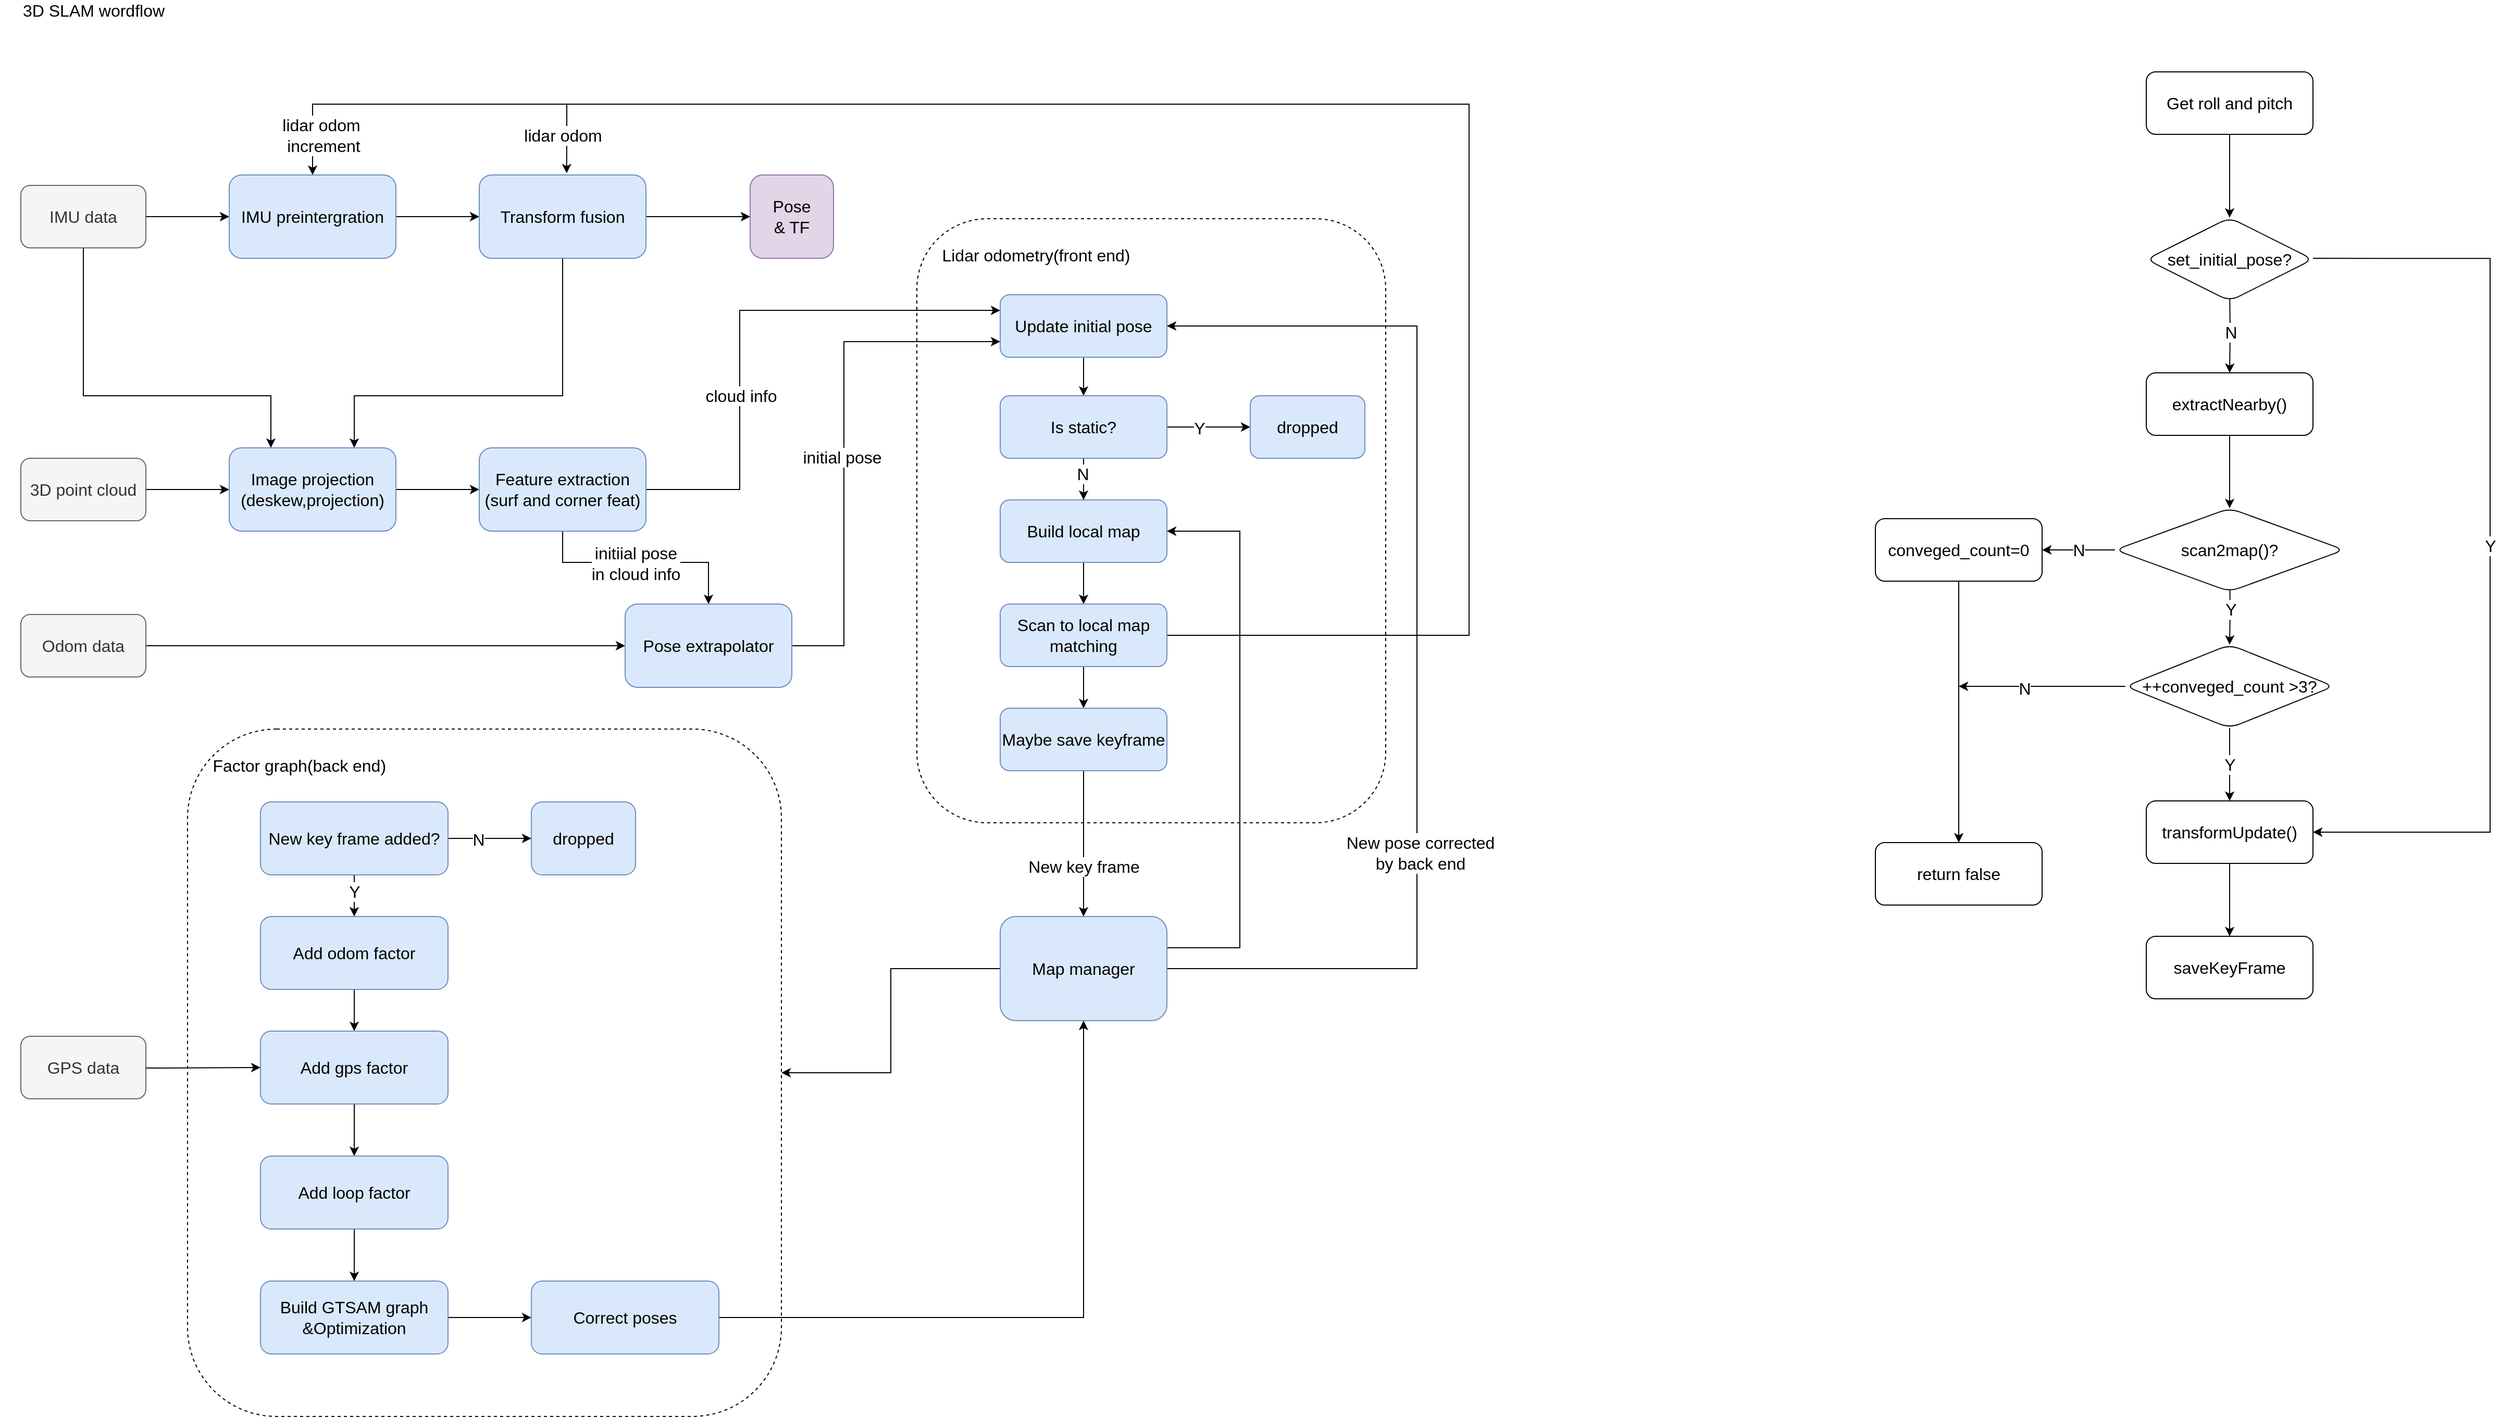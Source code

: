<mxfile version="14.6.13" type="github">
  <diagram id="wlG_OTYxwRtexbGPrc7o" name="Page-1">
    <mxGraphModel dx="1594" dy="948" grid="1" gridSize="10" guides="1" tooltips="1" connect="1" arrows="1" fold="1" page="1" pageScale="1" pageWidth="850" pageHeight="1100" math="0" shadow="0">
      <root>
        <mxCell id="0" />
        <mxCell id="1" parent="0" />
        <mxCell id="1lm8WJyj4tGAlSs0hT6c-51" value="&lt;br&gt;&amp;nbsp; &amp;nbsp; &amp;nbsp;Factor graph(back end)" style="rounded=1;whiteSpace=wrap;html=1;fontSize=16;align=left;verticalAlign=top;dashed=1;fillColor=none;" parent="1" vertex="1">
          <mxGeometry x="200" y="750" width="570" height="660" as="geometry" />
        </mxCell>
        <mxCell id="1lm8WJyj4tGAlSs0hT6c-21" value="&lt;br&gt;&amp;nbsp; &amp;nbsp; &amp;nbsp;Lidar odometry(front end)" style="rounded=1;whiteSpace=wrap;html=1;fontSize=16;align=left;verticalAlign=top;dashed=1;fillColor=none;" parent="1" vertex="1">
          <mxGeometry x="900" y="260" width="450" height="580" as="geometry" />
        </mxCell>
        <mxCell id="1lm8WJyj4tGAlSs0hT6c-1" value="&lt;font style=&quot;font-size: 16px&quot;&gt;3D SLAM wordflow&lt;/font&gt;" style="text;html=1;strokeColor=none;fillColor=none;align=center;verticalAlign=middle;whiteSpace=wrap;rounded=0;" parent="1" vertex="1">
          <mxGeometry x="20" y="50" width="180" height="20" as="geometry" />
        </mxCell>
        <mxCell id="1lm8WJyj4tGAlSs0hT6c-13" value="" style="edgeStyle=orthogonalEdgeStyle;rounded=0;orthogonalLoop=1;jettySize=auto;html=1;fontSize=16;" parent="1" source="1lm8WJyj4tGAlSs0hT6c-2" target="1lm8WJyj4tGAlSs0hT6c-12" edge="1">
          <mxGeometry relative="1" as="geometry" />
        </mxCell>
        <mxCell id="1lm8WJyj4tGAlSs0hT6c-2" value="3D point cloud" style="rounded=1;whiteSpace=wrap;html=1;fontSize=16;fillColor=#f5f5f5;strokeColor=#666666;fontColor=#333333;" parent="1" vertex="1">
          <mxGeometry x="40" y="490" width="120" height="60" as="geometry" />
        </mxCell>
        <mxCell id="1lm8WJyj4tGAlSs0hT6c-6" value="" style="edgeStyle=orthogonalEdgeStyle;rounded=0;orthogonalLoop=1;jettySize=auto;html=1;fontSize=16;" parent="1" source="1lm8WJyj4tGAlSs0hT6c-3" target="1lm8WJyj4tGAlSs0hT6c-5" edge="1">
          <mxGeometry relative="1" as="geometry" />
        </mxCell>
        <mxCell id="1lm8WJyj4tGAlSs0hT6c-16" style="edgeStyle=orthogonalEdgeStyle;rounded=0;orthogonalLoop=1;jettySize=auto;html=1;entryX=0.25;entryY=0;entryDx=0;entryDy=0;fontSize=16;" parent="1" source="1lm8WJyj4tGAlSs0hT6c-3" target="1lm8WJyj4tGAlSs0hT6c-12" edge="1">
          <mxGeometry relative="1" as="geometry">
            <Array as="points">
              <mxPoint x="100" y="430" />
              <mxPoint x="280" y="430" />
            </Array>
          </mxGeometry>
        </mxCell>
        <mxCell id="1lm8WJyj4tGAlSs0hT6c-3" value="IMU data" style="rounded=1;whiteSpace=wrap;html=1;fontSize=16;fillColor=#f5f5f5;strokeColor=#666666;fontColor=#333333;" parent="1" vertex="1">
          <mxGeometry x="40" y="228" width="120" height="60" as="geometry" />
        </mxCell>
        <mxCell id="1lm8WJyj4tGAlSs0hT6c-24" value="" style="edgeStyle=orthogonalEdgeStyle;rounded=0;orthogonalLoop=1;jettySize=auto;html=1;fontSize=16;" parent="1" source="1lm8WJyj4tGAlSs0hT6c-4" target="1lm8WJyj4tGAlSs0hT6c-23" edge="1">
          <mxGeometry relative="1" as="geometry" />
        </mxCell>
        <mxCell id="1lm8WJyj4tGAlSs0hT6c-4" value="Odom data" style="rounded=1;whiteSpace=wrap;html=1;fontSize=16;fillColor=#f5f5f5;strokeColor=#666666;fontColor=#333333;" parent="1" vertex="1">
          <mxGeometry x="40" y="640" width="120" height="60" as="geometry" />
        </mxCell>
        <mxCell id="1lm8WJyj4tGAlSs0hT6c-18" style="edgeStyle=orthogonalEdgeStyle;rounded=0;orthogonalLoop=1;jettySize=auto;html=1;fontSize=16;" parent="1" source="1lm8WJyj4tGAlSs0hT6c-5" target="1lm8WJyj4tGAlSs0hT6c-7" edge="1">
          <mxGeometry relative="1" as="geometry" />
        </mxCell>
        <mxCell id="1lm8WJyj4tGAlSs0hT6c-5" value="IMU preintergration" style="rounded=1;whiteSpace=wrap;html=1;fontSize=16;fillColor=#dae8fc;strokeColor=#6c8ebf;" parent="1" vertex="1">
          <mxGeometry x="240" y="218" width="160" height="80" as="geometry" />
        </mxCell>
        <mxCell id="1lm8WJyj4tGAlSs0hT6c-20" style="edgeStyle=orthogonalEdgeStyle;rounded=0;orthogonalLoop=1;jettySize=auto;html=1;entryX=0.75;entryY=0;entryDx=0;entryDy=0;fontSize=16;" parent="1" source="1lm8WJyj4tGAlSs0hT6c-7" target="1lm8WJyj4tGAlSs0hT6c-12" edge="1">
          <mxGeometry relative="1" as="geometry">
            <Array as="points">
              <mxPoint x="560" y="430" />
              <mxPoint x="360" y="430" />
            </Array>
          </mxGeometry>
        </mxCell>
        <mxCell id="1lm8WJyj4tGAlSs0hT6c-82" value="" style="edgeStyle=orthogonalEdgeStyle;rounded=0;orthogonalLoop=1;jettySize=auto;html=1;fontSize=16;" parent="1" source="1lm8WJyj4tGAlSs0hT6c-7" target="1lm8WJyj4tGAlSs0hT6c-81" edge="1">
          <mxGeometry relative="1" as="geometry" />
        </mxCell>
        <mxCell id="1lm8WJyj4tGAlSs0hT6c-7" value="Transform fusion" style="rounded=1;whiteSpace=wrap;html=1;fontSize=16;fillColor=#dae8fc;strokeColor=#6c8ebf;" parent="1" vertex="1">
          <mxGeometry x="480" y="218" width="160" height="80" as="geometry" />
        </mxCell>
        <mxCell id="1lm8WJyj4tGAlSs0hT6c-15" value="" style="edgeStyle=orthogonalEdgeStyle;rounded=0;orthogonalLoop=1;jettySize=auto;html=1;fontSize=16;" parent="1" source="1lm8WJyj4tGAlSs0hT6c-12" target="1lm8WJyj4tGAlSs0hT6c-14" edge="1">
          <mxGeometry relative="1" as="geometry" />
        </mxCell>
        <mxCell id="1lm8WJyj4tGAlSs0hT6c-12" value="Image projection&lt;br&gt;(deskew,projection)" style="rounded=1;whiteSpace=wrap;html=1;fontSize=16;fillColor=#dae8fc;strokeColor=#6c8ebf;" parent="1" vertex="1">
          <mxGeometry x="240" y="480" width="160" height="80" as="geometry" />
        </mxCell>
        <mxCell id="1lm8WJyj4tGAlSs0hT6c-25" style="edgeStyle=orthogonalEdgeStyle;rounded=0;orthogonalLoop=1;jettySize=auto;html=1;entryX=0.5;entryY=0;entryDx=0;entryDy=0;fontSize=16;" parent="1" source="1lm8WJyj4tGAlSs0hT6c-14" target="1lm8WJyj4tGAlSs0hT6c-23" edge="1">
          <mxGeometry relative="1" as="geometry">
            <Array as="points">
              <mxPoint x="560" y="590" />
              <mxPoint x="700" y="590" />
            </Array>
          </mxGeometry>
        </mxCell>
        <mxCell id="1lm8WJyj4tGAlSs0hT6c-27" value="initiial pose&lt;br&gt;in cloud info" style="edgeLabel;html=1;align=center;verticalAlign=middle;resizable=0;points=[];fontSize=16;" parent="1lm8WJyj4tGAlSs0hT6c-25" vertex="1" connectable="0">
          <mxGeometry x="0.143" y="-1" relative="1" as="geometry">
            <mxPoint x="-20" as="offset" />
          </mxGeometry>
        </mxCell>
        <mxCell id="1lm8WJyj4tGAlSs0hT6c-29" value="" style="edgeStyle=orthogonalEdgeStyle;rounded=0;orthogonalLoop=1;jettySize=auto;html=1;fontSize=16;entryX=0;entryY=0.25;entryDx=0;entryDy=0;" parent="1" source="1lm8WJyj4tGAlSs0hT6c-14" target="1lm8WJyj4tGAlSs0hT6c-28" edge="1">
          <mxGeometry relative="1" as="geometry">
            <Array as="points">
              <mxPoint x="730" y="520" />
              <mxPoint x="730" y="348" />
            </Array>
          </mxGeometry>
        </mxCell>
        <mxCell id="1lm8WJyj4tGAlSs0hT6c-30" value="cloud info" style="edgeLabel;html=1;align=center;verticalAlign=middle;resizable=0;points=[];fontSize=16;" parent="1lm8WJyj4tGAlSs0hT6c-29" vertex="1" connectable="0">
          <mxGeometry x="-0.118" y="-1" relative="1" as="geometry">
            <mxPoint y="46" as="offset" />
          </mxGeometry>
        </mxCell>
        <mxCell id="1lm8WJyj4tGAlSs0hT6c-14" value="Feature extraction&lt;br&gt;(surf and corner feat)" style="rounded=1;whiteSpace=wrap;html=1;fontSize=16;fillColor=#dae8fc;strokeColor=#6c8ebf;" parent="1" vertex="1">
          <mxGeometry x="480" y="480" width="160" height="80" as="geometry" />
        </mxCell>
        <mxCell id="1lm8WJyj4tGAlSs0hT6c-26" style="edgeStyle=orthogonalEdgeStyle;rounded=0;orthogonalLoop=1;jettySize=auto;html=1;fontSize=16;entryX=0;entryY=0.75;entryDx=0;entryDy=0;" parent="1" source="1lm8WJyj4tGAlSs0hT6c-23" target="1lm8WJyj4tGAlSs0hT6c-28" edge="1">
          <mxGeometry relative="1" as="geometry">
            <Array as="points">
              <mxPoint x="830" y="670" />
              <mxPoint x="830" y="378" />
            </Array>
          </mxGeometry>
        </mxCell>
        <mxCell id="1lm8WJyj4tGAlSs0hT6c-31" value="initial pose" style="edgeLabel;html=1;align=center;verticalAlign=middle;resizable=0;points=[];fontSize=16;" parent="1lm8WJyj4tGAlSs0hT6c-26" vertex="1" connectable="0">
          <mxGeometry x="-0.06" y="2" relative="1" as="geometry">
            <mxPoint as="offset" />
          </mxGeometry>
        </mxCell>
        <mxCell id="1lm8WJyj4tGAlSs0hT6c-23" value="Pose extrapolator" style="rounded=1;whiteSpace=wrap;html=1;fontSize=16;fillColor=#dae8fc;strokeColor=#6c8ebf;" parent="1" vertex="1">
          <mxGeometry x="620" y="630" width="160" height="80" as="geometry" />
        </mxCell>
        <mxCell id="1lm8WJyj4tGAlSs0hT6c-41" value="" style="edgeStyle=orthogonalEdgeStyle;rounded=0;orthogonalLoop=1;jettySize=auto;html=1;fontSize=16;" parent="1" source="1lm8WJyj4tGAlSs0hT6c-28" target="1lm8WJyj4tGAlSs0hT6c-40" edge="1">
          <mxGeometry relative="1" as="geometry" />
        </mxCell>
        <mxCell id="1lm8WJyj4tGAlSs0hT6c-28" value="Update initial pose" style="rounded=1;whiteSpace=wrap;html=1;fontSize=16;fillColor=#dae8fc;strokeColor=#6c8ebf;" parent="1" vertex="1">
          <mxGeometry x="980" y="333" width="160" height="60" as="geometry" />
        </mxCell>
        <mxCell id="1lm8WJyj4tGAlSs0hT6c-36" value="" style="edgeStyle=orthogonalEdgeStyle;rounded=0;orthogonalLoop=1;jettySize=auto;html=1;fontSize=16;" parent="1" source="1lm8WJyj4tGAlSs0hT6c-33" target="1lm8WJyj4tGAlSs0hT6c-35" edge="1">
          <mxGeometry relative="1" as="geometry" />
        </mxCell>
        <mxCell id="1lm8WJyj4tGAlSs0hT6c-33" value="Build local map" style="rounded=1;whiteSpace=wrap;html=1;fontSize=16;fillColor=#dae8fc;strokeColor=#6c8ebf;" parent="1" vertex="1">
          <mxGeometry x="980" y="530" width="160" height="60" as="geometry" />
        </mxCell>
        <mxCell id="1lm8WJyj4tGAlSs0hT6c-38" value="" style="edgeStyle=orthogonalEdgeStyle;rounded=0;orthogonalLoop=1;jettySize=auto;html=1;fontSize=16;" parent="1" source="1lm8WJyj4tGAlSs0hT6c-35" target="1lm8WJyj4tGAlSs0hT6c-37" edge="1">
          <mxGeometry relative="1" as="geometry" />
        </mxCell>
        <mxCell id="1lm8WJyj4tGAlSs0hT6c-77" style="edgeStyle=orthogonalEdgeStyle;rounded=0;orthogonalLoop=1;jettySize=auto;html=1;fontSize=16;exitX=1;exitY=0.5;exitDx=0;exitDy=0;entryX=0.5;entryY=0;entryDx=0;entryDy=0;" parent="1" source="1lm8WJyj4tGAlSs0hT6c-35" target="1lm8WJyj4tGAlSs0hT6c-5" edge="1">
          <mxGeometry relative="1" as="geometry">
            <Array as="points">
              <mxPoint x="1430" y="660" />
              <mxPoint x="1430" y="150" />
              <mxPoint x="320" y="150" />
            </Array>
          </mxGeometry>
        </mxCell>
        <mxCell id="1lm8WJyj4tGAlSs0hT6c-80" value="lidar odom&lt;br&gt;&amp;nbsp;increment" style="edgeLabel;html=1;align=center;verticalAlign=middle;resizable=0;points=[];fontSize=16;" parent="1lm8WJyj4tGAlSs0hT6c-77" vertex="1" connectable="0">
          <mxGeometry x="0.923" y="1" relative="1" as="geometry">
            <mxPoint y="29" as="offset" />
          </mxGeometry>
        </mxCell>
        <mxCell id="1lm8WJyj4tGAlSs0hT6c-78" style="edgeStyle=orthogonalEdgeStyle;rounded=0;orthogonalLoop=1;jettySize=auto;html=1;fontSize=16;exitX=1;exitY=0.5;exitDx=0;exitDy=0;entryX=0.524;entryY=-0.02;entryDx=0;entryDy=0;entryPerimeter=0;" parent="1" source="1lm8WJyj4tGAlSs0hT6c-35" target="1lm8WJyj4tGAlSs0hT6c-7" edge="1">
          <mxGeometry relative="1" as="geometry">
            <mxPoint x="560" y="270" as="targetPoint" />
            <Array as="points">
              <mxPoint x="1430" y="660" />
              <mxPoint x="1430" y="150" />
              <mxPoint x="564" y="150" />
              <mxPoint x="564" y="180" />
            </Array>
          </mxGeometry>
        </mxCell>
        <mxCell id="1lm8WJyj4tGAlSs0hT6c-79" value="lidar odom" style="edgeLabel;html=1;align=center;verticalAlign=middle;resizable=0;points=[];fontSize=16;" parent="1lm8WJyj4tGAlSs0hT6c-78" vertex="1" connectable="0">
          <mxGeometry x="0.875" y="1" relative="1" as="geometry">
            <mxPoint x="-46" y="29" as="offset" />
          </mxGeometry>
        </mxCell>
        <mxCell id="1lm8WJyj4tGAlSs0hT6c-35" value="Scan to local map matching" style="rounded=1;whiteSpace=wrap;html=1;fontSize=16;fillColor=#dae8fc;strokeColor=#6c8ebf;" parent="1" vertex="1">
          <mxGeometry x="980" y="630" width="160" height="60" as="geometry" />
        </mxCell>
        <mxCell id="1lm8WJyj4tGAlSs0hT6c-50" value="" style="edgeStyle=orthogonalEdgeStyle;rounded=0;orthogonalLoop=1;jettySize=auto;html=1;fontSize=16;" parent="1" source="1lm8WJyj4tGAlSs0hT6c-37" target="1lm8WJyj4tGAlSs0hT6c-49" edge="1">
          <mxGeometry relative="1" as="geometry" />
        </mxCell>
        <mxCell id="1lm8WJyj4tGAlSs0hT6c-54" value="New key frame" style="edgeLabel;html=1;align=center;verticalAlign=middle;resizable=0;points=[];fontSize=16;" parent="1lm8WJyj4tGAlSs0hT6c-50" vertex="1" connectable="0">
          <mxGeometry x="0.317" relative="1" as="geometry">
            <mxPoint as="offset" />
          </mxGeometry>
        </mxCell>
        <mxCell id="1lm8WJyj4tGAlSs0hT6c-37" value="Maybe save keyframe" style="rounded=1;whiteSpace=wrap;html=1;fontSize=16;fillColor=#dae8fc;strokeColor=#6c8ebf;" parent="1" vertex="1">
          <mxGeometry x="980" y="730" width="160" height="60" as="geometry" />
        </mxCell>
        <mxCell id="1lm8WJyj4tGAlSs0hT6c-42" value="" style="edgeStyle=orthogonalEdgeStyle;rounded=0;orthogonalLoop=1;jettySize=auto;html=1;fontSize=16;" parent="1" source="1lm8WJyj4tGAlSs0hT6c-40" target="1lm8WJyj4tGAlSs0hT6c-33" edge="1">
          <mxGeometry relative="1" as="geometry" />
        </mxCell>
        <mxCell id="1lm8WJyj4tGAlSs0hT6c-47" value="N" style="edgeLabel;html=1;align=center;verticalAlign=middle;resizable=0;points=[];fontSize=16;" parent="1lm8WJyj4tGAlSs0hT6c-42" vertex="1" connectable="0">
          <mxGeometry x="-0.283" y="-1" relative="1" as="geometry">
            <mxPoint as="offset" />
          </mxGeometry>
        </mxCell>
        <mxCell id="1lm8WJyj4tGAlSs0hT6c-45" value="" style="edgeStyle=orthogonalEdgeStyle;rounded=0;orthogonalLoop=1;jettySize=auto;html=1;fontSize=16;" parent="1" source="1lm8WJyj4tGAlSs0hT6c-40" target="1lm8WJyj4tGAlSs0hT6c-44" edge="1">
          <mxGeometry relative="1" as="geometry" />
        </mxCell>
        <mxCell id="1lm8WJyj4tGAlSs0hT6c-46" value="Y" style="edgeLabel;html=1;align=center;verticalAlign=middle;resizable=0;points=[];fontSize=16;" parent="1lm8WJyj4tGAlSs0hT6c-45" vertex="1" connectable="0">
          <mxGeometry x="-0.228" y="-1" relative="1" as="geometry">
            <mxPoint as="offset" />
          </mxGeometry>
        </mxCell>
        <mxCell id="1lm8WJyj4tGAlSs0hT6c-40" value="&amp;nbsp;Is static?&amp;nbsp;" style="rounded=1;whiteSpace=wrap;html=1;fontSize=16;fillColor=#dae8fc;strokeColor=#6c8ebf;" parent="1" vertex="1">
          <mxGeometry x="980" y="430" width="160" height="60" as="geometry" />
        </mxCell>
        <mxCell id="1lm8WJyj4tGAlSs0hT6c-44" value="dropped" style="rounded=1;whiteSpace=wrap;html=1;fontSize=16;fillColor=#dae8fc;strokeColor=#6c8ebf;" parent="1" vertex="1">
          <mxGeometry x="1220" y="430" width="110" height="60" as="geometry" />
        </mxCell>
        <mxCell id="1lm8WJyj4tGAlSs0hT6c-53" style="edgeStyle=orthogonalEdgeStyle;rounded=0;orthogonalLoop=1;jettySize=auto;html=1;entryX=1;entryY=0.5;entryDx=0;entryDy=0;fontSize=16;" parent="1" source="1lm8WJyj4tGAlSs0hT6c-49" target="1lm8WJyj4tGAlSs0hT6c-33" edge="1">
          <mxGeometry relative="1" as="geometry">
            <Array as="points">
              <mxPoint x="1210" y="960" />
              <mxPoint x="1210" y="560" />
            </Array>
          </mxGeometry>
        </mxCell>
        <mxCell id="1lm8WJyj4tGAlSs0hT6c-63" style="edgeStyle=orthogonalEdgeStyle;rounded=0;orthogonalLoop=1;jettySize=auto;html=1;fontSize=16;" parent="1" source="1lm8WJyj4tGAlSs0hT6c-49" target="1lm8WJyj4tGAlSs0hT6c-51" edge="1">
          <mxGeometry relative="1" as="geometry" />
        </mxCell>
        <mxCell id="1lm8WJyj4tGAlSs0hT6c-75" style="edgeStyle=orthogonalEdgeStyle;rounded=0;orthogonalLoop=1;jettySize=auto;html=1;entryX=1;entryY=0.5;entryDx=0;entryDy=0;fontSize=16;" parent="1" source="1lm8WJyj4tGAlSs0hT6c-49" target="1lm8WJyj4tGAlSs0hT6c-28" edge="1">
          <mxGeometry relative="1" as="geometry">
            <Array as="points">
              <mxPoint x="1380" y="980" />
              <mxPoint x="1380" y="363" />
            </Array>
          </mxGeometry>
        </mxCell>
        <mxCell id="1lm8WJyj4tGAlSs0hT6c-76" value="New pose corrected&lt;br&gt;by back end" style="edgeLabel;html=1;align=center;verticalAlign=middle;resizable=0;points=[];fontSize=16;" parent="1lm8WJyj4tGAlSs0hT6c-75" vertex="1" connectable="0">
          <mxGeometry x="-0.36" y="-3" relative="1" as="geometry">
            <mxPoint as="offset" />
          </mxGeometry>
        </mxCell>
        <mxCell id="1lm8WJyj4tGAlSs0hT6c-49" value="Map manager" style="rounded=1;whiteSpace=wrap;html=1;fontSize=16;fillColor=#dae8fc;strokeColor=#6c8ebf;" parent="1" vertex="1">
          <mxGeometry x="980" y="930" width="160" height="100" as="geometry" />
        </mxCell>
        <mxCell id="1lm8WJyj4tGAlSs0hT6c-56" value="" style="edgeStyle=orthogonalEdgeStyle;rounded=0;orthogonalLoop=1;jettySize=auto;html=1;fontSize=16;" parent="1" source="1lm8WJyj4tGAlSs0hT6c-52" target="1lm8WJyj4tGAlSs0hT6c-55" edge="1">
          <mxGeometry relative="1" as="geometry" />
        </mxCell>
        <mxCell id="1lm8WJyj4tGAlSs0hT6c-70" value="Y" style="edgeLabel;html=1;align=center;verticalAlign=middle;resizable=0;points=[];fontSize=16;" parent="1lm8WJyj4tGAlSs0hT6c-56" vertex="1" connectable="0">
          <mxGeometry x="0.2" relative="1" as="geometry">
            <mxPoint y="-8" as="offset" />
          </mxGeometry>
        </mxCell>
        <mxCell id="1lm8WJyj4tGAlSs0hT6c-68" value="" style="edgeStyle=orthogonalEdgeStyle;rounded=0;orthogonalLoop=1;jettySize=auto;html=1;fontSize=16;" parent="1" source="1lm8WJyj4tGAlSs0hT6c-52" target="1lm8WJyj4tGAlSs0hT6c-67" edge="1">
          <mxGeometry relative="1" as="geometry" />
        </mxCell>
        <mxCell id="1lm8WJyj4tGAlSs0hT6c-69" value="N" style="edgeLabel;html=1;align=center;verticalAlign=middle;resizable=0;points=[];fontSize=16;" parent="1lm8WJyj4tGAlSs0hT6c-68" vertex="1" connectable="0">
          <mxGeometry x="-0.288" y="-1" relative="1" as="geometry">
            <mxPoint as="offset" />
          </mxGeometry>
        </mxCell>
        <mxCell id="1lm8WJyj4tGAlSs0hT6c-52" value="New key frame added?" style="rounded=1;whiteSpace=wrap;html=1;fontSize=16;fillColor=#dae8fc;strokeColor=#6c8ebf;" parent="1" vertex="1">
          <mxGeometry x="270" y="820" width="180" height="70" as="geometry" />
        </mxCell>
        <mxCell id="1lm8WJyj4tGAlSs0hT6c-60" value="" style="edgeStyle=orthogonalEdgeStyle;rounded=0;orthogonalLoop=1;jettySize=auto;html=1;fontSize=16;" parent="1" source="1lm8WJyj4tGAlSs0hT6c-55" target="1lm8WJyj4tGAlSs0hT6c-59" edge="1">
          <mxGeometry relative="1" as="geometry" />
        </mxCell>
        <mxCell id="1lm8WJyj4tGAlSs0hT6c-55" value="Add odom factor" style="rounded=1;whiteSpace=wrap;html=1;fontSize=16;fillColor=#dae8fc;strokeColor=#6c8ebf;" parent="1" vertex="1">
          <mxGeometry x="270" y="930" width="180" height="70" as="geometry" />
        </mxCell>
        <mxCell id="1lm8WJyj4tGAlSs0hT6c-65" value="" style="edgeStyle=orthogonalEdgeStyle;rounded=0;orthogonalLoop=1;jettySize=auto;html=1;fontSize=16;" parent="1" source="1lm8WJyj4tGAlSs0hT6c-59" target="1lm8WJyj4tGAlSs0hT6c-64" edge="1">
          <mxGeometry relative="1" as="geometry" />
        </mxCell>
        <mxCell id="1lm8WJyj4tGAlSs0hT6c-59" value="Add gps factor" style="rounded=1;whiteSpace=wrap;html=1;fontSize=16;fillColor=#dae8fc;strokeColor=#6c8ebf;" parent="1" vertex="1">
          <mxGeometry x="270" y="1040" width="180" height="70" as="geometry" />
        </mxCell>
        <mxCell id="1lm8WJyj4tGAlSs0hT6c-62" style="edgeStyle=orthogonalEdgeStyle;rounded=0;orthogonalLoop=1;jettySize=auto;html=1;fontSize=16;" parent="1" target="1lm8WJyj4tGAlSs0hT6c-59" edge="1">
          <mxGeometry relative="1" as="geometry">
            <mxPoint x="70" y="1075" as="sourcePoint" />
          </mxGeometry>
        </mxCell>
        <mxCell id="1lm8WJyj4tGAlSs0hT6c-61" value="GPS data" style="rounded=1;whiteSpace=wrap;html=1;fontSize=16;fillColor=#f5f5f5;strokeColor=#666666;fontColor=#333333;" parent="1" vertex="1">
          <mxGeometry x="40" y="1045" width="120" height="60" as="geometry" />
        </mxCell>
        <mxCell id="1lm8WJyj4tGAlSs0hT6c-72" value="" style="edgeStyle=orthogonalEdgeStyle;rounded=0;orthogonalLoop=1;jettySize=auto;html=1;fontSize=16;" parent="1" source="1lm8WJyj4tGAlSs0hT6c-64" target="1lm8WJyj4tGAlSs0hT6c-71" edge="1">
          <mxGeometry relative="1" as="geometry" />
        </mxCell>
        <mxCell id="1lm8WJyj4tGAlSs0hT6c-64" value="Add loop factor" style="rounded=1;whiteSpace=wrap;html=1;fontSize=16;fillColor=#dae8fc;strokeColor=#6c8ebf;" parent="1" vertex="1">
          <mxGeometry x="270" y="1160" width="180" height="70" as="geometry" />
        </mxCell>
        <mxCell id="1lm8WJyj4tGAlSs0hT6c-67" value="dropped" style="rounded=1;whiteSpace=wrap;html=1;fontSize=16;fillColor=#dae8fc;strokeColor=#6c8ebf;" parent="1" vertex="1">
          <mxGeometry x="530" y="820" width="100" height="70" as="geometry" />
        </mxCell>
        <mxCell id="1lm8WJyj4tGAlSs0hT6c-73" style="edgeStyle=orthogonalEdgeStyle;rounded=0;orthogonalLoop=1;jettySize=auto;html=1;fontSize=16;exitX=1;exitY=0.5;exitDx=0;exitDy=0;" parent="1" source="1lm8WJyj4tGAlSs0hT6c-83" target="1lm8WJyj4tGAlSs0hT6c-49" edge="1">
          <mxGeometry relative="1" as="geometry" />
        </mxCell>
        <mxCell id="1lm8WJyj4tGAlSs0hT6c-84" value="" style="edgeStyle=orthogonalEdgeStyle;rounded=0;orthogonalLoop=1;jettySize=auto;html=1;fontSize=16;" parent="1" source="1lm8WJyj4tGAlSs0hT6c-71" target="1lm8WJyj4tGAlSs0hT6c-83" edge="1">
          <mxGeometry relative="1" as="geometry" />
        </mxCell>
        <mxCell id="1lm8WJyj4tGAlSs0hT6c-71" value="Build GTSAM graph&lt;br&gt;&amp;amp;Optimization" style="rounded=1;whiteSpace=wrap;html=1;fontSize=16;fillColor=#dae8fc;strokeColor=#6c8ebf;" parent="1" vertex="1">
          <mxGeometry x="270" y="1280" width="180" height="70" as="geometry" />
        </mxCell>
        <mxCell id="1lm8WJyj4tGAlSs0hT6c-81" value="Pose&lt;br&gt;&amp;amp; TF" style="rounded=1;whiteSpace=wrap;html=1;fontSize=16;fillColor=#e1d5e7;strokeColor=#9673a6;" parent="1" vertex="1">
          <mxGeometry x="740" y="218" width="80" height="80" as="geometry" />
        </mxCell>
        <mxCell id="1lm8WJyj4tGAlSs0hT6c-83" value="Correct poses" style="rounded=1;whiteSpace=wrap;html=1;fontSize=16;fillColor=#dae8fc;strokeColor=#6c8ebf;" parent="1" vertex="1">
          <mxGeometry x="530" y="1280" width="180" height="70" as="geometry" />
        </mxCell>
        <mxCell id="XQy-1kCUbnKiBMEeOXqX-4" value="Y" style="edgeStyle=orthogonalEdgeStyle;rounded=0;orthogonalLoop=1;jettySize=auto;html=1;fontSize=16;" edge="1" parent="1" target="XQy-1kCUbnKiBMEeOXqX-3">
          <mxGeometry relative="1" as="geometry">
            <mxPoint x="2240" y="298.059" as="sourcePoint" />
            <Array as="points">
              <mxPoint x="2410" y="298" />
              <mxPoint x="2410" y="849" />
            </Array>
          </mxGeometry>
        </mxCell>
        <mxCell id="XQy-1kCUbnKiBMEeOXqX-8" value="N" style="edgeStyle=orthogonalEdgeStyle;rounded=0;orthogonalLoop=1;jettySize=auto;html=1;fontSize=16;" edge="1" parent="1" target="XQy-1kCUbnKiBMEeOXqX-7">
          <mxGeometry relative="1" as="geometry">
            <mxPoint x="2160" y="328.0" as="sourcePoint" />
          </mxGeometry>
        </mxCell>
        <mxCell id="XQy-1kCUbnKiBMEeOXqX-6" value="" style="edgeStyle=orthogonalEdgeStyle;rounded=0;orthogonalLoop=1;jettySize=auto;html=1;fontSize=16;" edge="1" parent="1" source="XQy-1kCUbnKiBMEeOXqX-3" target="XQy-1kCUbnKiBMEeOXqX-5">
          <mxGeometry relative="1" as="geometry" />
        </mxCell>
        <mxCell id="XQy-1kCUbnKiBMEeOXqX-3" value="transformUpdate()" style="whiteSpace=wrap;html=1;rounded=1;fontSize=16;" vertex="1" parent="1">
          <mxGeometry x="2080" y="819" width="160" height="60" as="geometry" />
        </mxCell>
        <mxCell id="XQy-1kCUbnKiBMEeOXqX-5" value="saveKeyFrame" style="whiteSpace=wrap;html=1;rounded=1;fontSize=16;" vertex="1" parent="1">
          <mxGeometry x="2080" y="949" width="160" height="60" as="geometry" />
        </mxCell>
        <mxCell id="XQy-1kCUbnKiBMEeOXqX-23" value="" style="edgeStyle=orthogonalEdgeStyle;rounded=0;orthogonalLoop=1;jettySize=auto;html=1;fontSize=16;" edge="1" parent="1" source="XQy-1kCUbnKiBMEeOXqX-7" target="XQy-1kCUbnKiBMEeOXqX-22">
          <mxGeometry relative="1" as="geometry" />
        </mxCell>
        <mxCell id="XQy-1kCUbnKiBMEeOXqX-7" value="extractNearby()" style="rounded=1;whiteSpace=wrap;html=1;fontSize=16;" vertex="1" parent="1">
          <mxGeometry x="2080" y="408" width="160" height="60" as="geometry" />
        </mxCell>
        <mxCell id="XQy-1kCUbnKiBMEeOXqX-20" value="" style="edgeStyle=orthogonalEdgeStyle;rounded=0;orthogonalLoop=1;jettySize=auto;html=1;fontSize=16;" edge="1" parent="1" source="XQy-1kCUbnKiBMEeOXqX-9" target="XQy-1kCUbnKiBMEeOXqX-19">
          <mxGeometry relative="1" as="geometry" />
        </mxCell>
        <mxCell id="XQy-1kCUbnKiBMEeOXqX-9" value="Get roll and pitch" style="rounded=1;whiteSpace=wrap;html=1;fontSize=16;" vertex="1" parent="1">
          <mxGeometry x="2080" y="119" width="160" height="60" as="geometry" />
        </mxCell>
        <mxCell id="XQy-1kCUbnKiBMEeOXqX-18" value="Y" style="edgeStyle=orthogonalEdgeStyle;rounded=0;orthogonalLoop=1;jettySize=auto;html=1;fontSize=16;" edge="1" parent="1" target="XQy-1kCUbnKiBMEeOXqX-17">
          <mxGeometry relative="1" as="geometry">
            <mxPoint x="2160" y="599" as="sourcePoint" />
          </mxGeometry>
        </mxCell>
        <mxCell id="XQy-1kCUbnKiBMEeOXqX-29" value="" style="edgeStyle=orthogonalEdgeStyle;rounded=0;orthogonalLoop=1;jettySize=auto;html=1;fontSize=16;" edge="1" parent="1" source="XQy-1kCUbnKiBMEeOXqX-17">
          <mxGeometry relative="1" as="geometry">
            <mxPoint x="1900" y="709" as="targetPoint" />
          </mxGeometry>
        </mxCell>
        <mxCell id="XQy-1kCUbnKiBMEeOXqX-32" value="N" style="edgeLabel;html=1;align=center;verticalAlign=middle;resizable=0;points=[];fontSize=16;" vertex="1" connectable="0" parent="XQy-1kCUbnKiBMEeOXqX-29">
          <mxGeometry x="0.219" y="1" relative="1" as="geometry">
            <mxPoint as="offset" />
          </mxGeometry>
        </mxCell>
        <mxCell id="XQy-1kCUbnKiBMEeOXqX-30" value="Y" style="edgeStyle=orthogonalEdgeStyle;rounded=0;orthogonalLoop=1;jettySize=auto;html=1;fontSize=16;" edge="1" parent="1" source="XQy-1kCUbnKiBMEeOXqX-17" target="XQy-1kCUbnKiBMEeOXqX-3">
          <mxGeometry relative="1" as="geometry" />
        </mxCell>
        <mxCell id="XQy-1kCUbnKiBMEeOXqX-17" value="&lt;span&gt;++conveged_count &amp;gt;3?&lt;/span&gt;" style="rhombus;whiteSpace=wrap;html=1;rounded=1;fontSize=16;" vertex="1" parent="1">
          <mxGeometry x="2060" y="669" width="200" height="80" as="geometry" />
        </mxCell>
        <mxCell id="XQy-1kCUbnKiBMEeOXqX-19" value="&lt;span&gt;set_initial_pose?&lt;/span&gt;" style="rhombus;whiteSpace=wrap;html=1;rounded=1;fontSize=16;" vertex="1" parent="1">
          <mxGeometry x="2080" y="259" width="160" height="80" as="geometry" />
        </mxCell>
        <mxCell id="XQy-1kCUbnKiBMEeOXqX-25" value="N" style="edgeStyle=orthogonalEdgeStyle;rounded=0;orthogonalLoop=1;jettySize=auto;html=1;fontSize=16;" edge="1" parent="1" source="XQy-1kCUbnKiBMEeOXqX-22" target="XQy-1kCUbnKiBMEeOXqX-24">
          <mxGeometry relative="1" as="geometry" />
        </mxCell>
        <mxCell id="XQy-1kCUbnKiBMEeOXqX-22" value="&lt;span&gt;scan2map()?&lt;/span&gt;" style="rhombus;whiteSpace=wrap;html=1;rounded=1;fontSize=16;" vertex="1" parent="1">
          <mxGeometry x="2050" y="538" width="220" height="80" as="geometry" />
        </mxCell>
        <mxCell id="XQy-1kCUbnKiBMEeOXqX-27" value="" style="edgeStyle=orthogonalEdgeStyle;rounded=0;orthogonalLoop=1;jettySize=auto;html=1;fontSize=16;" edge="1" parent="1" source="XQy-1kCUbnKiBMEeOXqX-24" target="XQy-1kCUbnKiBMEeOXqX-26">
          <mxGeometry relative="1" as="geometry" />
        </mxCell>
        <mxCell id="XQy-1kCUbnKiBMEeOXqX-24" value="conveged_count=0" style="whiteSpace=wrap;html=1;rounded=1;fontSize=16;" vertex="1" parent="1">
          <mxGeometry x="1820" y="548" width="160" height="60" as="geometry" />
        </mxCell>
        <mxCell id="XQy-1kCUbnKiBMEeOXqX-26" value="return false" style="whiteSpace=wrap;html=1;rounded=1;fontSize=16;" vertex="1" parent="1">
          <mxGeometry x="1820" y="859" width="160" height="60" as="geometry" />
        </mxCell>
      </root>
    </mxGraphModel>
  </diagram>
</mxfile>
